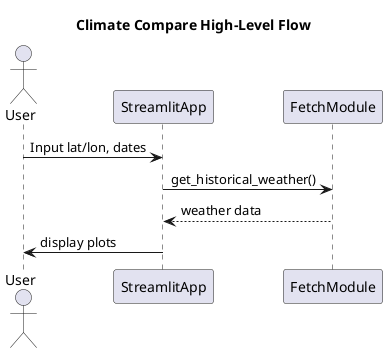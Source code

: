 
@startuml
title Climate Compare High-Level Flow

actor User
User -> StreamlitApp : Input lat/lon, dates
StreamlitApp -> FetchModule : get_historical_weather()
FetchModule --> StreamlitApp : weather data
StreamlitApp -> User : display plots

@enduml
